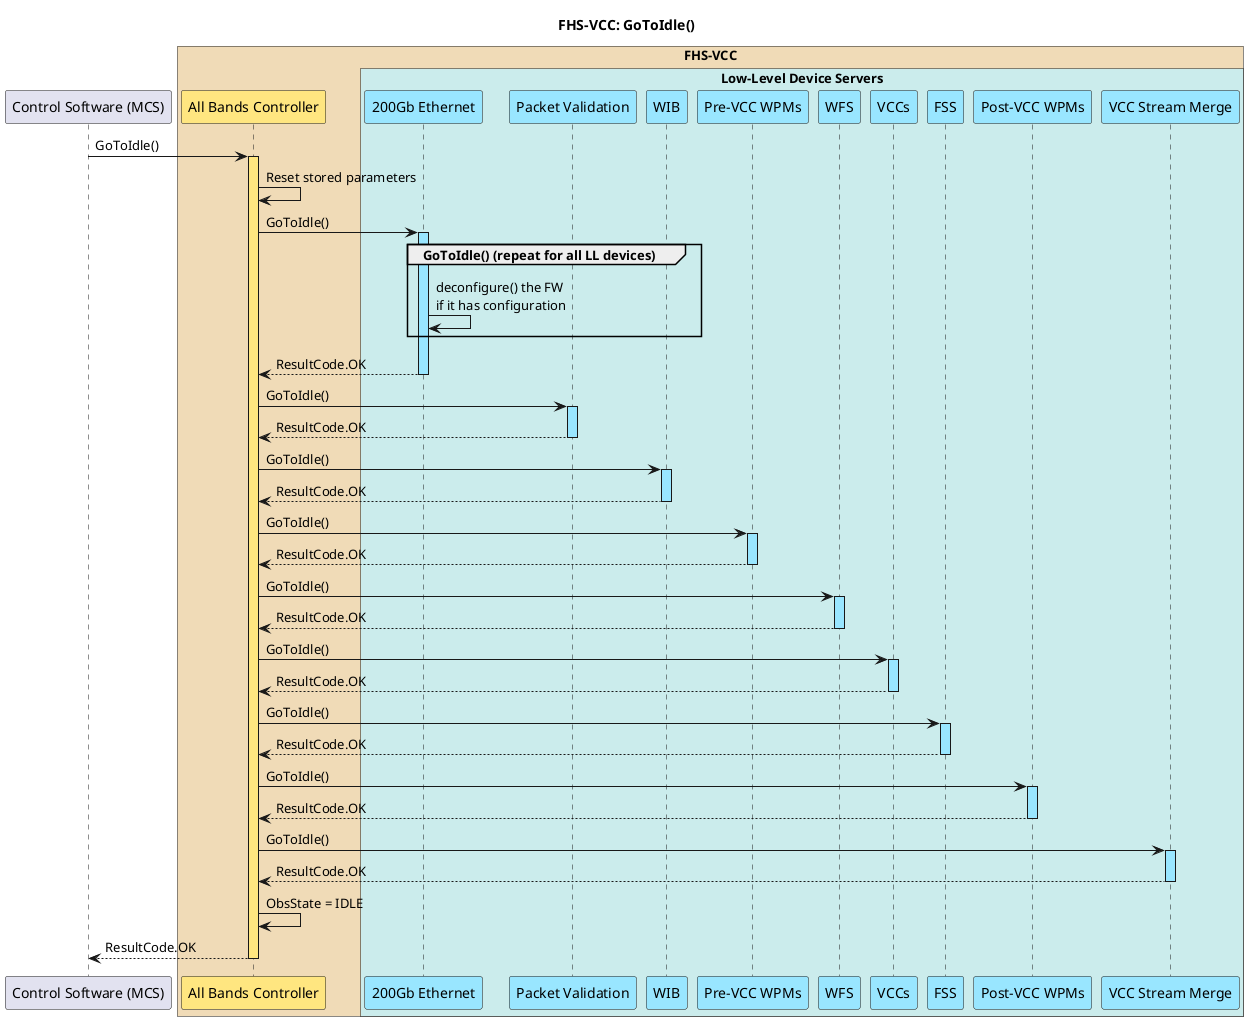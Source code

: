 @startuml fhs_vcc_go_to_idle
!pragma teoz true

title FHS-VCC: GoToIdle()

!$MCSLifeline = "#DDDDEE"
!$FHSVCCBackground = "#f0dbb7"
!$AllBands = "#ffe680"
!$AllBandsLifeline = "#ffe680"
!$LowLevelDSBackground = "#cbecec"
!$LowLevelDS = "#99e6ff"
!$LowLevelDSLifeline = "#99e6ff"

participant "Control Software (MCS)" as mcs

box "FHS-VCC" $FHSVCCBackground
participant "All Bands Controller" as allbands $AllBands
box "Low-Level Device Servers" $LowLevelDSBackground
participant "200Gb Ethernet" as eth_ds $LowLevelDS
participant "Packet Validation" as pv_ds $LowLevelDS
participant "WIB" as wib_ds $LowLevelDS
participant "Pre-VCC WPMs" as wpm_pre_ds $LowLevelDS
participant "WFS" as wfs_ds $LowLevelDS
participant "VCCs" as vcc_ds $LowLevelDS
participant "FSS" as fss_ds $LowLevelDS
participant "Post-VCC WPMs" as wpm_post_ds $LowLevelDS
participant "VCC Stream Merge" as vccsm_ds $LowLevelDS
end box
end box

mcs -> allbands ++ $AllBandsLifeline: GoToIdle()
allbands -> allbands: Reset stored parameters

allbands -> eth_ds ++ $LowLevelDSLifeline: GoToIdle()
group GoToIdle() (repeat for all LL devices)
eth_ds -> eth_ds: deconfigure() the FW\nif it has configuration
end
allbands <-- eth_ds --: ResultCode.OK

allbands -> pv_ds ++ $LowLevelDSLifeline: GoToIdle()
allbands <-- pv_ds --: ResultCode.OK

allbands -> wib_ds ++ $LowLevelDSLifeline: GoToIdle()
allbands <-- wib_ds --: ResultCode.OK

allbands -> wpm_pre_ds ++ $LowLevelDSLifeline: GoToIdle()
allbands <-- wpm_pre_ds --: ResultCode.OK

allbands -> wfs_ds ++ $LowLevelDSLifeline: GoToIdle()
allbands <-- wfs_ds --: ResultCode.OK

allbands -> vcc_ds ++ $LowLevelDSLifeline: GoToIdle()
allbands <-- vcc_ds --: ResultCode.OK

allbands -> fss_ds ++ $LowLevelDSLifeline: GoToIdle()
allbands <-- fss_ds --: ResultCode.OK

allbands -> wpm_post_ds ++ $LowLevelDSLifeline: GoToIdle()
allbands <-- wpm_post_ds --: ResultCode.OK

allbands -> vccsm_ds ++ $LowLevelDSLifeline: GoToIdle()
allbands <-- vccsm_ds --: ResultCode.OK

allbands -> allbands: ObsState = IDLE
mcs <-- allbands --: ResultCode.OK

@enduml